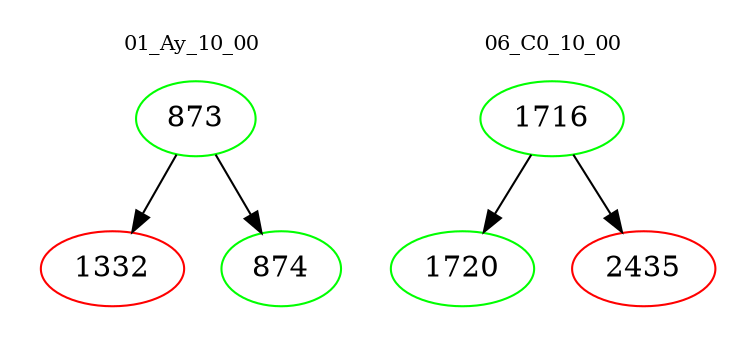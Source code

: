 digraph{
subgraph cluster_0 {
color = white
label = "01_Ay_10_00";
fontsize=10;
T0_873 [label="873", color="green"]
T0_873 -> T0_1332 [color="black"]
T0_1332 [label="1332", color="red"]
T0_873 -> T0_874 [color="black"]
T0_874 [label="874", color="green"]
}
subgraph cluster_1 {
color = white
label = "06_C0_10_00";
fontsize=10;
T1_1716 [label="1716", color="green"]
T1_1716 -> T1_1720 [color="black"]
T1_1720 [label="1720", color="green"]
T1_1716 -> T1_2435 [color="black"]
T1_2435 [label="2435", color="red"]
}
}
